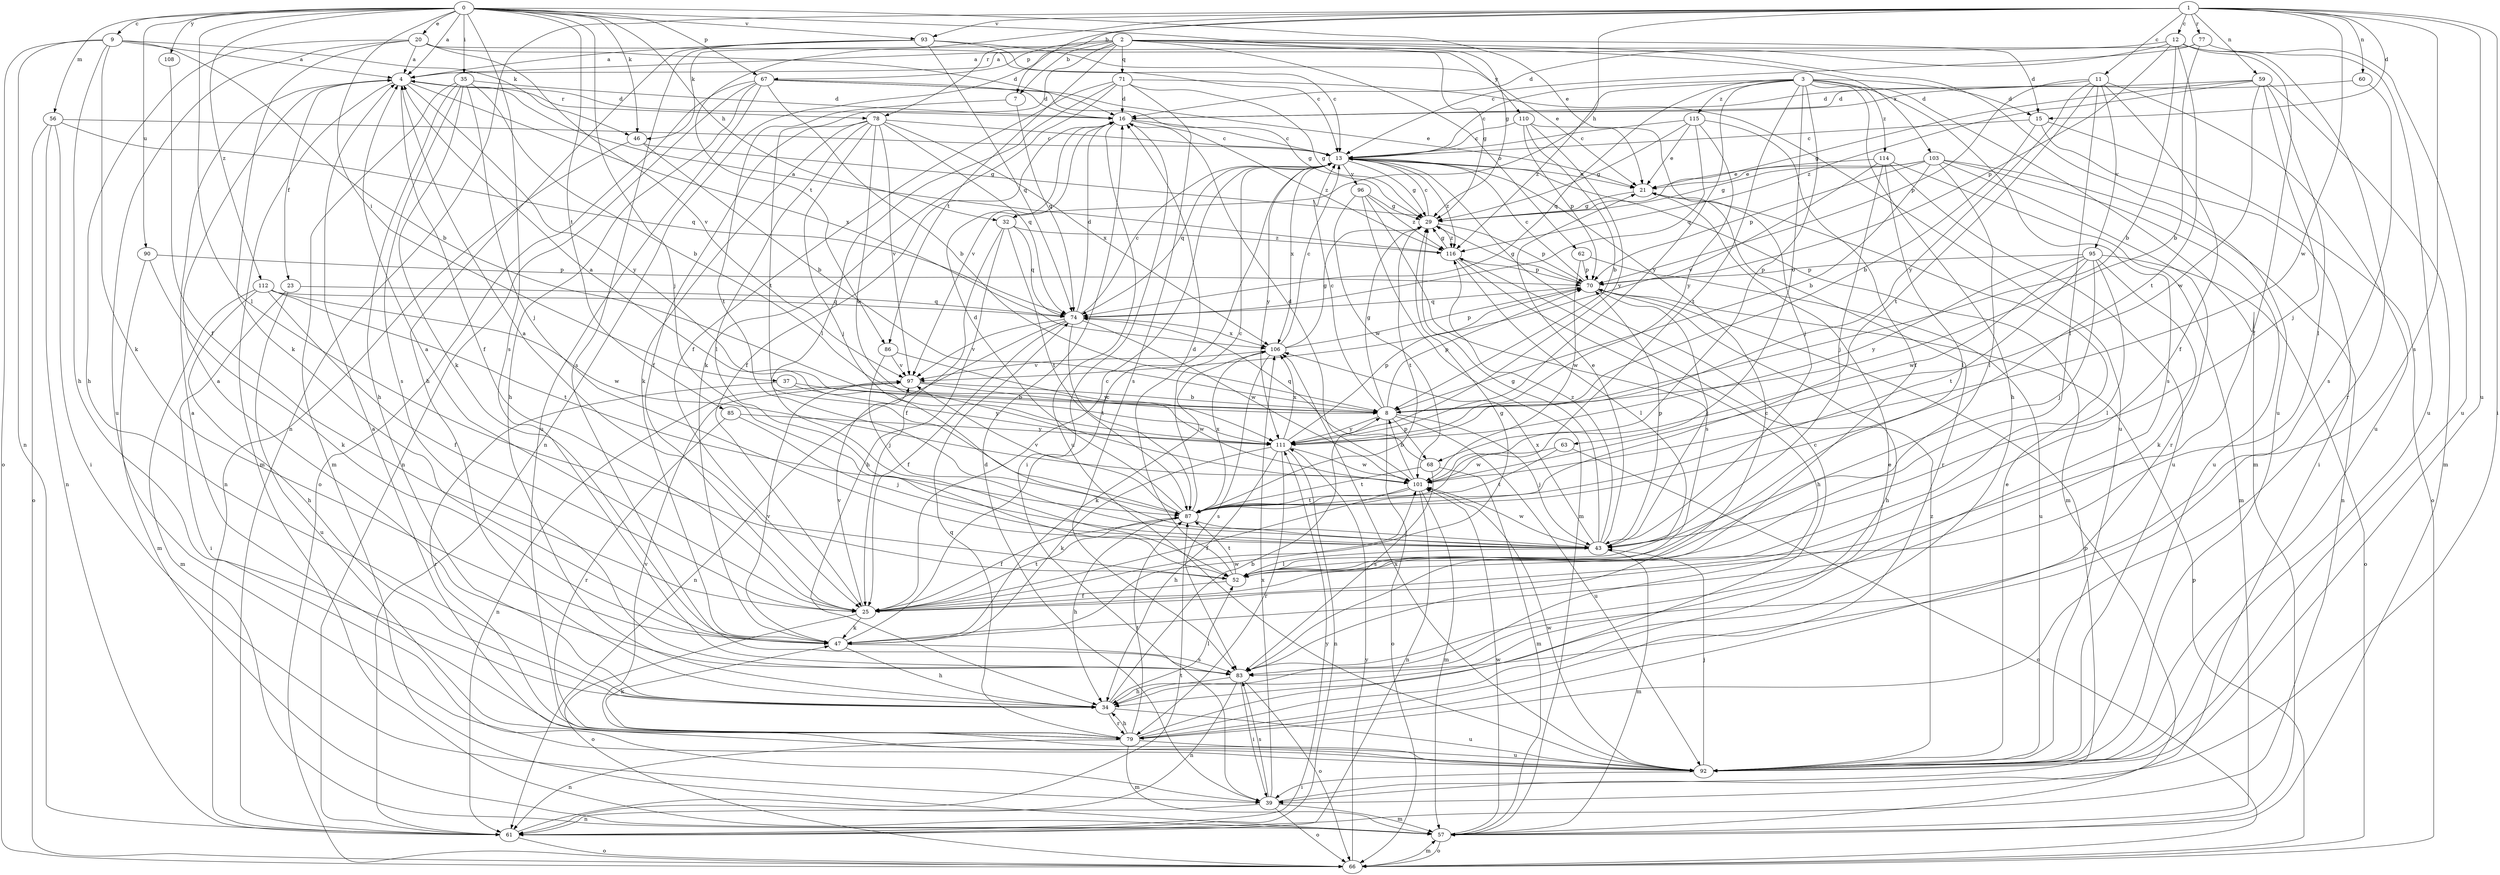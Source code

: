 strict digraph  {
0;
1;
2;
3;
4;
7;
8;
9;
11;
12;
13;
15;
16;
20;
21;
23;
25;
29;
32;
34;
35;
37;
39;
43;
46;
47;
52;
56;
57;
59;
60;
61;
62;
63;
66;
67;
68;
70;
71;
74;
77;
78;
79;
83;
85;
86;
87;
90;
92;
93;
95;
96;
97;
101;
103;
106;
108;
110;
111;
112;
114;
115;
116;
0 -> 4  [label=a];
0 -> 9  [label=c];
0 -> 20  [label=e];
0 -> 21  [label=e];
0 -> 29  [label=g];
0 -> 32  [label=h];
0 -> 35  [label=i];
0 -> 37  [label=i];
0 -> 43  [label=j];
0 -> 46  [label=k];
0 -> 52  [label=l];
0 -> 56  [label=m];
0 -> 67  [label=p];
0 -> 83  [label=s];
0 -> 85  [label=t];
0 -> 90  [label=u];
0 -> 93  [label=v];
0 -> 108  [label=y];
0 -> 112  [label=z];
1 -> 7  [label=b];
1 -> 11  [label=c];
1 -> 12  [label=c];
1 -> 15  [label=d];
1 -> 32  [label=h];
1 -> 39  [label=i];
1 -> 59  [label=n];
1 -> 60  [label=n];
1 -> 61  [label=n];
1 -> 77  [label=r];
1 -> 78  [label=r];
1 -> 83  [label=s];
1 -> 86  [label=t];
1 -> 92  [label=u];
1 -> 93  [label=v];
1 -> 101  [label=w];
2 -> 7  [label=b];
2 -> 15  [label=d];
2 -> 29  [label=g];
2 -> 46  [label=k];
2 -> 61  [label=n];
2 -> 62  [label=o];
2 -> 67  [label=p];
2 -> 71  [label=q];
2 -> 86  [label=t];
2 -> 87  [label=t];
2 -> 92  [label=u];
2 -> 103  [label=x];
2 -> 110  [label=y];
3 -> 13  [label=c];
3 -> 15  [label=d];
3 -> 34  [label=h];
3 -> 57  [label=m];
3 -> 63  [label=o];
3 -> 68  [label=p];
3 -> 74  [label=q];
3 -> 83  [label=s];
3 -> 87  [label=t];
3 -> 111  [label=y];
3 -> 114  [label=z];
3 -> 115  [label=z];
3 -> 116  [label=z];
4 -> 16  [label=d];
4 -> 23  [label=f];
4 -> 25  [label=f];
4 -> 57  [label=m];
4 -> 78  [label=r];
4 -> 106  [label=x];
4 -> 111  [label=y];
7 -> 74  [label=q];
7 -> 87  [label=t];
8 -> 13  [label=c];
8 -> 29  [label=g];
8 -> 43  [label=j];
8 -> 66  [label=o];
8 -> 68  [label=p];
8 -> 70  [label=p];
8 -> 92  [label=u];
8 -> 111  [label=y];
9 -> 4  [label=a];
9 -> 8  [label=b];
9 -> 34  [label=h];
9 -> 46  [label=k];
9 -> 47  [label=k];
9 -> 61  [label=n];
9 -> 66  [label=o];
11 -> 16  [label=d];
11 -> 25  [label=f];
11 -> 52  [label=l];
11 -> 70  [label=p];
11 -> 87  [label=t];
11 -> 92  [label=u];
11 -> 95  [label=v];
11 -> 111  [label=y];
12 -> 4  [label=a];
12 -> 8  [label=b];
12 -> 16  [label=d];
12 -> 25  [label=f];
12 -> 70  [label=p];
12 -> 79  [label=r];
12 -> 87  [label=t];
12 -> 92  [label=u];
13 -> 21  [label=e];
13 -> 29  [label=g];
13 -> 57  [label=m];
13 -> 74  [label=q];
13 -> 96  [label=v];
13 -> 106  [label=x];
13 -> 111  [label=y];
13 -> 116  [label=z];
15 -> 8  [label=b];
15 -> 13  [label=c];
15 -> 39  [label=i];
15 -> 66  [label=o];
16 -> 13  [label=c];
16 -> 25  [label=f];
16 -> 39  [label=i];
16 -> 92  [label=u];
16 -> 97  [label=v];
16 -> 116  [label=z];
20 -> 4  [label=a];
20 -> 13  [label=c];
20 -> 16  [label=d];
20 -> 34  [label=h];
20 -> 47  [label=k];
20 -> 92  [label=u];
20 -> 97  [label=v];
21 -> 29  [label=g];
21 -> 79  [label=r];
23 -> 39  [label=i];
23 -> 74  [label=q];
23 -> 92  [label=u];
25 -> 4  [label=a];
25 -> 13  [label=c];
25 -> 29  [label=g];
25 -> 47  [label=k];
25 -> 66  [label=o];
25 -> 87  [label=t];
25 -> 97  [label=v];
29 -> 13  [label=c];
29 -> 70  [label=p];
29 -> 87  [label=t];
29 -> 116  [label=z];
32 -> 25  [label=f];
32 -> 34  [label=h];
32 -> 74  [label=q];
32 -> 87  [label=t];
32 -> 116  [label=z];
34 -> 8  [label=b];
34 -> 52  [label=l];
34 -> 79  [label=r];
34 -> 92  [label=u];
35 -> 8  [label=b];
35 -> 16  [label=d];
35 -> 34  [label=h];
35 -> 43  [label=j];
35 -> 47  [label=k];
35 -> 57  [label=m];
35 -> 83  [label=s];
37 -> 8  [label=b];
37 -> 79  [label=r];
37 -> 111  [label=y];
39 -> 16  [label=d];
39 -> 57  [label=m];
39 -> 61  [label=n];
39 -> 66  [label=o];
39 -> 70  [label=p];
39 -> 83  [label=s];
39 -> 106  [label=x];
43 -> 21  [label=e];
43 -> 29  [label=g];
43 -> 52  [label=l];
43 -> 57  [label=m];
43 -> 70  [label=p];
43 -> 101  [label=w];
43 -> 106  [label=x];
43 -> 116  [label=z];
46 -> 8  [label=b];
46 -> 29  [label=g];
46 -> 61  [label=n];
47 -> 13  [label=c];
47 -> 34  [label=h];
47 -> 83  [label=s];
47 -> 97  [label=v];
47 -> 101  [label=w];
52 -> 4  [label=a];
52 -> 16  [label=d];
52 -> 25  [label=f];
52 -> 87  [label=t];
56 -> 13  [label=c];
56 -> 39  [label=i];
56 -> 61  [label=n];
56 -> 66  [label=o];
56 -> 74  [label=q];
57 -> 66  [label=o];
57 -> 101  [label=w];
59 -> 16  [label=d];
59 -> 29  [label=g];
59 -> 43  [label=j];
59 -> 52  [label=l];
59 -> 57  [label=m];
59 -> 101  [label=w];
59 -> 116  [label=z];
60 -> 16  [label=d];
60 -> 83  [label=s];
61 -> 66  [label=o];
61 -> 87  [label=t];
61 -> 111  [label=y];
62 -> 70  [label=p];
62 -> 92  [label=u];
62 -> 101  [label=w];
63 -> 66  [label=o];
63 -> 87  [label=t];
63 -> 101  [label=w];
66 -> 57  [label=m];
66 -> 70  [label=p];
66 -> 111  [label=y];
67 -> 8  [label=b];
67 -> 16  [label=d];
67 -> 21  [label=e];
67 -> 29  [label=g];
67 -> 34  [label=h];
67 -> 61  [label=n];
67 -> 66  [label=o];
67 -> 92  [label=u];
68 -> 57  [label=m];
68 -> 74  [label=q];
68 -> 83  [label=s];
68 -> 87  [label=t];
70 -> 13  [label=c];
70 -> 29  [label=g];
70 -> 34  [label=h];
70 -> 43  [label=j];
70 -> 74  [label=q];
71 -> 16  [label=d];
71 -> 25  [label=f];
71 -> 29  [label=g];
71 -> 47  [label=k];
71 -> 52  [label=l];
71 -> 83  [label=s];
71 -> 92  [label=u];
74 -> 13  [label=c];
74 -> 16  [label=d];
74 -> 25  [label=f];
74 -> 61  [label=n];
74 -> 87  [label=t];
74 -> 97  [label=v];
74 -> 101  [label=w];
74 -> 106  [label=x];
77 -> 4  [label=a];
77 -> 8  [label=b];
77 -> 13  [label=c];
77 -> 92  [label=u];
78 -> 13  [label=c];
78 -> 25  [label=f];
78 -> 43  [label=j];
78 -> 47  [label=k];
78 -> 52  [label=l];
78 -> 74  [label=q];
78 -> 97  [label=v];
78 -> 101  [label=w];
78 -> 106  [label=x];
79 -> 4  [label=a];
79 -> 13  [label=c];
79 -> 21  [label=e];
79 -> 34  [label=h];
79 -> 47  [label=k];
79 -> 57  [label=m];
79 -> 61  [label=n];
79 -> 74  [label=q];
79 -> 87  [label=t];
79 -> 92  [label=u];
79 -> 97  [label=v];
83 -> 4  [label=a];
83 -> 13  [label=c];
83 -> 34  [label=h];
83 -> 39  [label=i];
83 -> 61  [label=n];
83 -> 66  [label=o];
85 -> 43  [label=j];
85 -> 79  [label=r];
85 -> 111  [label=y];
86 -> 43  [label=j];
86 -> 97  [label=v];
86 -> 111  [label=y];
87 -> 13  [label=c];
87 -> 16  [label=d];
87 -> 25  [label=f];
87 -> 34  [label=h];
87 -> 43  [label=j];
87 -> 97  [label=v];
87 -> 106  [label=x];
90 -> 47  [label=k];
90 -> 57  [label=m];
90 -> 70  [label=p];
92 -> 4  [label=a];
92 -> 21  [label=e];
92 -> 39  [label=i];
92 -> 43  [label=j];
92 -> 101  [label=w];
92 -> 106  [label=x];
92 -> 116  [label=z];
93 -> 4  [label=a];
93 -> 13  [label=c];
93 -> 21  [label=e];
93 -> 34  [label=h];
93 -> 74  [label=q];
93 -> 83  [label=s];
95 -> 43  [label=j];
95 -> 47  [label=k];
95 -> 52  [label=l];
95 -> 66  [label=o];
95 -> 70  [label=p];
95 -> 87  [label=t];
95 -> 101  [label=w];
95 -> 111  [label=y];
96 -> 29  [label=g];
96 -> 57  [label=m];
96 -> 83  [label=s];
96 -> 101  [label=w];
96 -> 116  [label=z];
97 -> 8  [label=b];
97 -> 61  [label=n];
97 -> 101  [label=w];
101 -> 8  [label=b];
101 -> 16  [label=d];
101 -> 25  [label=f];
101 -> 57  [label=m];
101 -> 61  [label=n];
101 -> 87  [label=t];
103 -> 8  [label=b];
103 -> 21  [label=e];
103 -> 29  [label=g];
103 -> 52  [label=l];
103 -> 61  [label=n];
103 -> 70  [label=p];
103 -> 79  [label=r];
103 -> 92  [label=u];
106 -> 13  [label=c];
106 -> 29  [label=g];
106 -> 47  [label=k];
106 -> 70  [label=p];
106 -> 83  [label=s];
106 -> 97  [label=v];
108 -> 25  [label=f];
110 -> 8  [label=b];
110 -> 13  [label=c];
110 -> 43  [label=j];
110 -> 70  [label=p];
110 -> 111  [label=y];
111 -> 4  [label=a];
111 -> 34  [label=h];
111 -> 47  [label=k];
111 -> 61  [label=n];
111 -> 70  [label=p];
111 -> 79  [label=r];
111 -> 101  [label=w];
111 -> 106  [label=x];
112 -> 25  [label=f];
112 -> 34  [label=h];
112 -> 57  [label=m];
112 -> 74  [label=q];
112 -> 87  [label=t];
112 -> 101  [label=w];
114 -> 21  [label=e];
114 -> 43  [label=j];
114 -> 52  [label=l];
114 -> 57  [label=m];
114 -> 92  [label=u];
114 -> 97  [label=v];
115 -> 13  [label=c];
115 -> 21  [label=e];
115 -> 25  [label=f];
115 -> 29  [label=g];
115 -> 74  [label=q];
115 -> 111  [label=y];
116 -> 4  [label=a];
116 -> 29  [label=g];
116 -> 34  [label=h];
116 -> 52  [label=l];
116 -> 70  [label=p];
}
